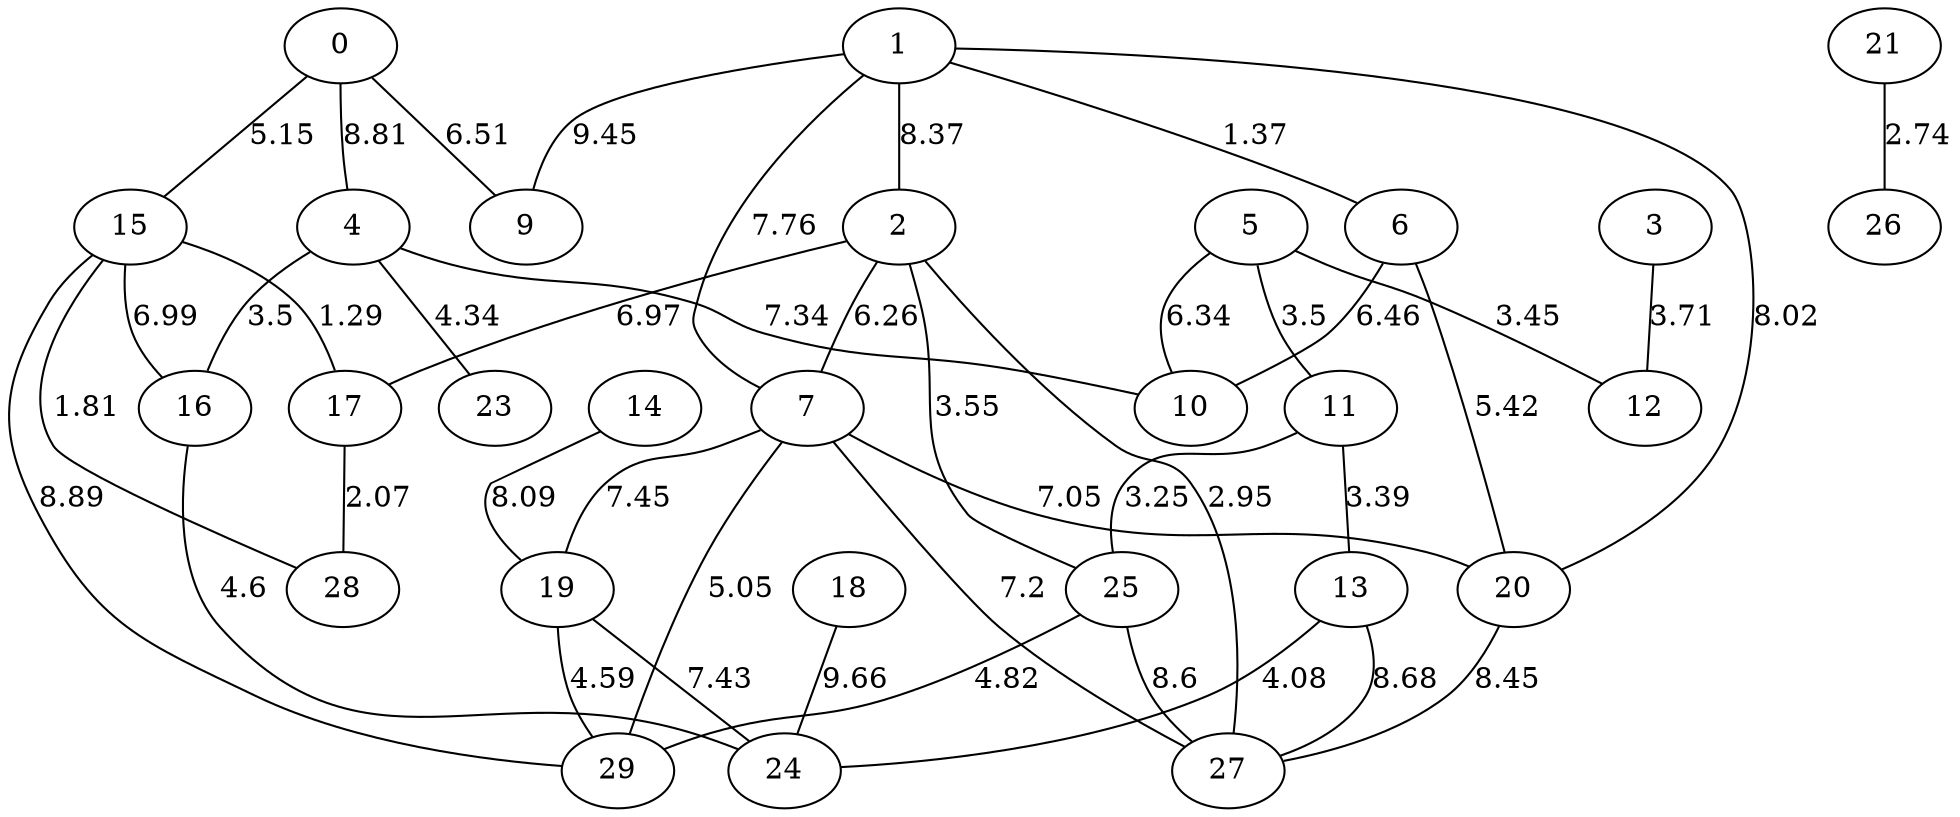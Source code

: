 graph G {
"0";
"1";
"2";
"3";
"4";
"5";
"6";
"7";
"9";
"10";
"11";
"12";
"13";
"14";
"15";
"16";
"17";
"18";
"19";
"20";
"21";
"23";
"24";
"25";
"26";
"27";
"28";
"29";
    "25" -- "27"[label="8.6", len="8.6"];
    "1" -- "6"[label="1.37", len="1.37"];
    "16" -- "24"[label="4.6", len="4.6"];
    "7" -- "29"[label="5.05", len="5.05"];
    "1" -- "20"[label="8.02", len="8.02"];
    "7" -- "20"[label="7.05", len="7.05"];
    "1" -- "2"[label="8.37", len="8.37"];
    "17" -- "28"[label="2.07", len="2.07"];
    "19" -- "29"[label="4.59", len="4.59"];
    "0" -- "15"[label="5.15", len="5.15"];
    "5" -- "12"[label="3.45", len="3.45"];
    "6" -- "10"[label="6.46", len="6.46"];
    "7" -- "19"[label="7.45", len="7.45"];
    "4" -- "23"[label="4.34", len="4.34"];
    "0" -- "4"[label="8.81", len="8.81"];
    "2" -- "27"[label="2.95", len="2.95"];
    "20" -- "27"[label="8.45", len="8.45"];
    "11" -- "13"[label="3.39", len="3.39"];
    "4" -- "10"[label="7.34", len="7.34"];
    "25" -- "29"[label="4.82", len="4.82"];
    "21" -- "26"[label="2.74", len="2.74"];
    "13" -- "24"[label="4.08", len="4.08"];
    "5" -- "11"[label="3.5", len="3.5"];
    "14" -- "19"[label="8.09", len="8.09"];
    "7" -- "27"[label="7.2", len="7.2"];
    "18" -- "24"[label="9.66", len="9.66"];
    "4" -- "16"[label="3.5", len="3.5"];
    "19" -- "24"[label="7.43", len="7.43"];
    "15" -- "29"[label="8.89", len="8.89"];
    "1" -- "9"[label="9.45", len="9.45"];
    "2" -- "17"[label="6.97", len="6.97"];
    "15" -- "17"[label="1.29", len="1.29"];
    "2" -- "7"[label="6.26", len="6.26"];
    "5" -- "10"[label="6.34", len="6.34"];
    "3" -- "12"[label="3.71", len="3.71"];
    "13" -- "27"[label="8.68", len="8.68"];
    "15" -- "28"[label="1.81", len="1.81"];
    "6" -- "20"[label="5.42", len="5.42"];
    "2" -- "25"[label="3.55", len="3.55"];
    "1" -- "7"[label="7.76", len="7.76"];
    "0" -- "9"[label="6.51", len="6.51"];
    "11" -- "25"[label="3.25", len="3.25"];
    "15" -- "16"[label="6.99", len="6.99"];
}
